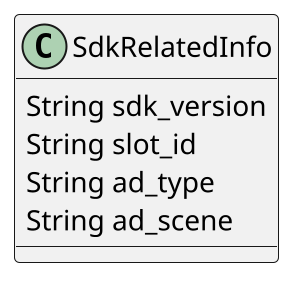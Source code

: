 @startuml sdk_related_class
scale 2
class SdkRelatedInfo {
    String sdk_version
    String slot_id
    String ad_type
    String ad_scene
}
@enduml